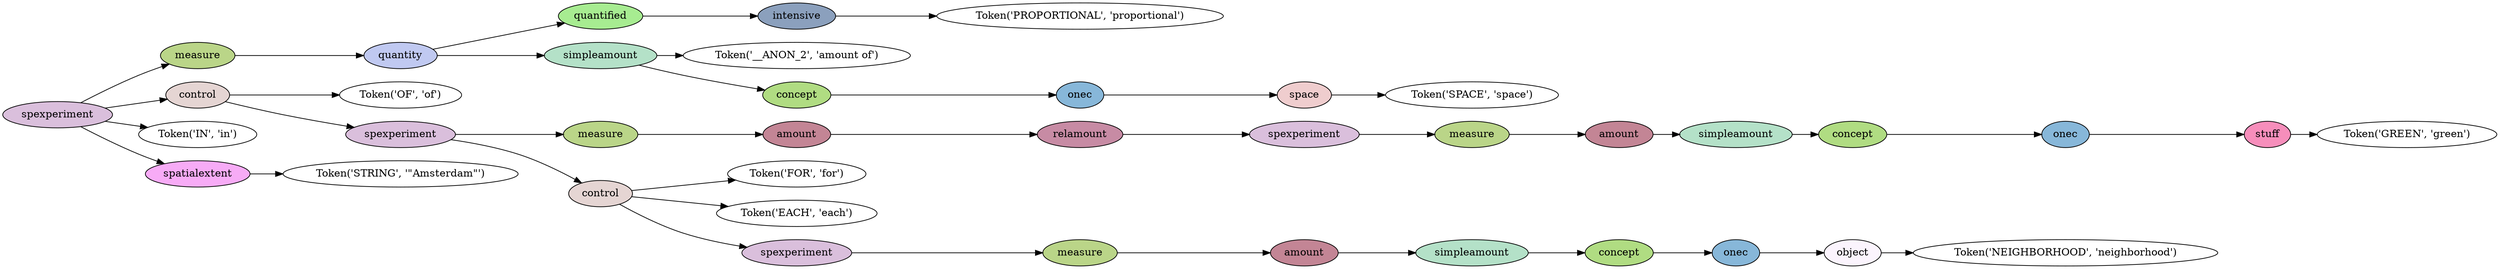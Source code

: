 digraph G {
rankdir=LR;
0 [label="Token('PROPORTIONAL', 'proportional')"];
1 [fillcolor="#8ba0bd", label=intensive, style=filled];
1 -> 0;
2 [fillcolor="#a7ec91", label=quantified, style=filled];
2 -> 1;
3 [label="Token('__ANON_2', 'amount of')"];
4 [label="Token('SPACE', 'space')"];
5 [fillcolor="#efcdce", label=space, style=filled];
5 -> 4;
6 [fillcolor="#87b7d9", label=onec, style=filled];
6 -> 5;
7 [fillcolor="#b0dc82", label=concept, style=filled];
7 -> 6;
8 [fillcolor="#b4e1c8", label=simpleamount, style=filled];
8 -> 3;
8 -> 7;
9 [fillcolor="#c0c9f1", label=quantity, style=filled];
9 -> 2;
9 -> 8;
10 [fillcolor="#bad588", label=measure, style=filled];
10 -> 9;
11 [label="Token('OF', 'of')"];
12 [label="Token('GREEN', 'green')"];
13 [fillcolor="#f68ebb", label=stuff, style=filled];
13 -> 12;
14 [fillcolor="#87b7d9", label=onec, style=filled];
14 -> 13;
15 [fillcolor="#b0dc82", label=concept, style=filled];
15 -> 14;
16 [fillcolor="#b4e1c8", label=simpleamount, style=filled];
16 -> 15;
17 [fillcolor="#c38595", label=amount, style=filled];
17 -> 16;
18 [fillcolor="#bad588", label=measure, style=filled];
18 -> 17;
19 [fillcolor="#dabfdc", label=spexperiment, style=filled];
19 -> 18;
20 [fillcolor="#c78ba4", label=relamount, style=filled];
20 -> 19;
21 [fillcolor="#c38595", label=amount, style=filled];
21 -> 20;
22 [fillcolor="#bad588", label=measure, style=filled];
22 -> 21;
23 [label="Token('FOR', 'for')"];
24 [label="Token('EACH', 'each')"];
25 [label="Token('NEIGHBORHOOD', 'neighborhood')"];
26 [fillcolor="#fbf4fd", label=object, style=filled];
26 -> 25;
27 [fillcolor="#87b7d9", label=onec, style=filled];
27 -> 26;
28 [fillcolor="#b0dc82", label=concept, style=filled];
28 -> 27;
29 [fillcolor="#b4e1c8", label=simpleamount, style=filled];
29 -> 28;
30 [fillcolor="#c38595", label=amount, style=filled];
30 -> 29;
31 [fillcolor="#bad588", label=measure, style=filled];
31 -> 30;
32 [fillcolor="#dabfdc", label=spexperiment, style=filled];
32 -> 31;
33 [fillcolor="#e5d5d3", label=control, style=filled];
33 -> 23;
33 -> 24;
33 -> 32;
34 [fillcolor="#dabfdc", label=spexperiment, style=filled];
34 -> 22;
34 -> 33;
35 [fillcolor="#e5d5d3", label=control, style=filled];
35 -> 11;
35 -> 34;
36 [label="Token('IN', 'in')"];
37 [label="Token('STRING', '\"Amsterdam\"')"];
38 [fillcolor="#f7abf6", label=spatialextent, style=filled];
38 -> 37;
39 [fillcolor="#dabfdc", label=spexperiment, style=filled];
39 -> 10;
39 -> 35;
39 -> 36;
39 -> 38;
}
